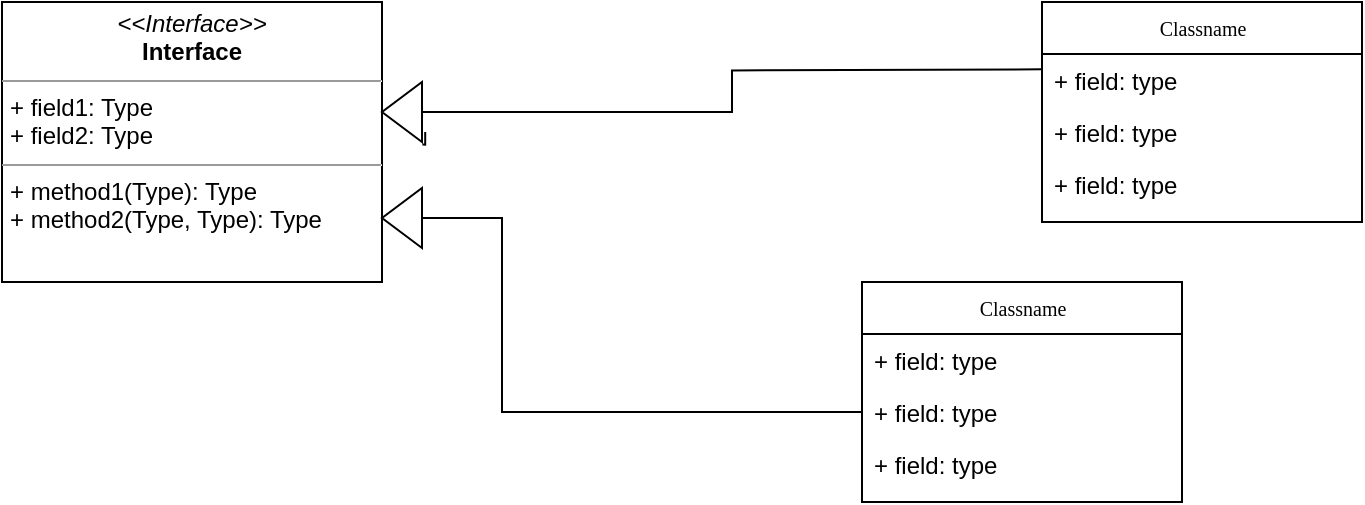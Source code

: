 <mxfile version="14.5.10" type="github">
  <diagram name="Page-1" id="c4acf3e9-155e-7222-9cf6-157b1a14988f">
    <mxGraphModel dx="1185" dy="588" grid="1" gridSize="10" guides="1" tooltips="1" connect="1" arrows="1" fold="1" page="1" pageScale="1" pageWidth="850" pageHeight="1100" background="#ffffff" math="0" shadow="0">
      <root>
        <mxCell id="0" />
        <mxCell id="1" parent="0" />
        <mxCell id="17acba5748e5396b-20" value="Classname" style="swimlane;html=1;fontStyle=0;childLayout=stackLayout;horizontal=1;startSize=26;fillColor=none;horizontalStack=0;resizeParent=1;resizeLast=0;collapsible=1;marginBottom=0;swimlaneFillColor=#ffffff;rounded=0;shadow=0;comic=0;labelBackgroundColor=none;strokeWidth=1;fontFamily=Verdana;fontSize=10;align=center;" parent="1" vertex="1">
          <mxGeometry x="490" y="227" width="160" height="110" as="geometry" />
        </mxCell>
        <mxCell id="17acba5748e5396b-21" value="+ field: type" style="text;html=1;strokeColor=none;fillColor=none;align=left;verticalAlign=top;spacingLeft=4;spacingRight=4;whiteSpace=wrap;overflow=hidden;rotatable=0;points=[[0,0.5],[1,0.5]];portConstraint=eastwest;" parent="17acba5748e5396b-20" vertex="1">
          <mxGeometry y="26" width="160" height="26" as="geometry" />
        </mxCell>
        <mxCell id="17acba5748e5396b-24" value="+ field: type" style="text;html=1;strokeColor=none;fillColor=none;align=left;verticalAlign=top;spacingLeft=4;spacingRight=4;whiteSpace=wrap;overflow=hidden;rotatable=0;points=[[0,0.5],[1,0.5]];portConstraint=eastwest;" parent="17acba5748e5396b-20" vertex="1">
          <mxGeometry y="52" width="160" height="26" as="geometry" />
        </mxCell>
        <mxCell id="17acba5748e5396b-26" value="+ field: type" style="text;html=1;strokeColor=none;fillColor=none;align=left;verticalAlign=top;spacingLeft=4;spacingRight=4;whiteSpace=wrap;overflow=hidden;rotatable=0;points=[[0,0.5],[1,0.5]];portConstraint=eastwest;" parent="17acba5748e5396b-20" vertex="1">
          <mxGeometry y="78" width="160" height="26" as="geometry" />
        </mxCell>
        <mxCell id="17acba5748e5396b-30" value="Classname" style="swimlane;html=1;fontStyle=0;childLayout=stackLayout;horizontal=1;startSize=26;fillColor=none;horizontalStack=0;resizeParent=1;resizeLast=0;collapsible=1;marginBottom=0;swimlaneFillColor=#ffffff;rounded=0;shadow=0;comic=0;labelBackgroundColor=none;strokeWidth=1;fontFamily=Verdana;fontSize=10;align=center;" parent="1" vertex="1">
          <mxGeometry x="580" y="87" width="160" height="110" as="geometry" />
        </mxCell>
        <mxCell id="17acba5748e5396b-31" value="+ field: type" style="text;html=1;strokeColor=none;fillColor=none;align=left;verticalAlign=top;spacingLeft=4;spacingRight=4;whiteSpace=wrap;overflow=hidden;rotatable=0;points=[[0,0.5],[1,0.5]];portConstraint=eastwest;" parent="17acba5748e5396b-30" vertex="1">
          <mxGeometry y="26" width="160" height="26" as="geometry" />
        </mxCell>
        <mxCell id="17acba5748e5396b-32" value="+ field: type" style="text;html=1;fillColor=none;align=left;verticalAlign=top;spacingLeft=4;spacingRight=4;whiteSpace=wrap;overflow=hidden;rotatable=0;points=[[0,0.5],[1,0.5]];portConstraint=eastwest;" parent="17acba5748e5396b-30" vertex="1">
          <mxGeometry y="52" width="160" height="26" as="geometry" />
        </mxCell>
        <mxCell id="17acba5748e5396b-33" value="+ field: type" style="text;html=1;strokeColor=none;fillColor=none;align=left;verticalAlign=top;spacingLeft=4;spacingRight=4;whiteSpace=wrap;overflow=hidden;rotatable=0;points=[[0,0.5],[1,0.5]];portConstraint=eastwest;" parent="17acba5748e5396b-30" vertex="1">
          <mxGeometry y="78" width="160" height="32" as="geometry" />
        </mxCell>
        <mxCell id="5d2195bd80daf111-18" value="&lt;p style=&quot;margin:0px;margin-top:4px;text-align:center;&quot;&gt;&lt;i&gt;&amp;lt;&amp;lt;Interface&amp;gt;&amp;gt;&lt;/i&gt;&lt;br/&gt;&lt;b&gt;Interface&lt;/b&gt;&lt;/p&gt;&lt;hr size=&quot;1&quot;/&gt;&lt;p style=&quot;margin:0px;margin-left:4px;&quot;&gt;+ field1: Type&lt;br/&gt;+ field2: Type&lt;/p&gt;&lt;hr size=&quot;1&quot;/&gt;&lt;p style=&quot;margin:0px;margin-left:4px;&quot;&gt;+ method1(Type): Type&lt;br/&gt;+ method2(Type, Type): Type&lt;/p&gt;" style="verticalAlign=top;align=left;overflow=fill;fontSize=12;fontFamily=Helvetica;html=1;rounded=0;shadow=0;comic=0;labelBackgroundColor=none;strokeWidth=1;" parent="1" vertex="1">
          <mxGeometry x="60" y="87" width="190" height="140" as="geometry" />
        </mxCell>
        <mxCell id="KUvgkxVsjFREQzQJRVcl-5" value="" style="triangle;whiteSpace=wrap;html=1;strokeColor=#000000;direction=west;" vertex="1" parent="1">
          <mxGeometry x="250" y="180" width="20" height="30" as="geometry" />
        </mxCell>
        <mxCell id="KUvgkxVsjFREQzQJRVcl-8" value="" style="edgeStyle=orthogonalEdgeStyle;rounded=0;html=1;exitX=0;exitY=0.5;labelBackgroundColor=none;startFill=0;endArrow=none;endFill=0;fontFamily=Verdana;fontSize=10;exitDx=0;exitDy=0;" edge="1" parent="1" source="17acba5748e5396b-24" target="KUvgkxVsjFREQzQJRVcl-5">
          <mxGeometry relative="1" as="geometry">
            <Array as="points">
              <mxPoint x="310" y="292" />
              <mxPoint x="310" y="195" />
            </Array>
            <mxPoint x="250" y="192" as="sourcePoint" />
            <mxPoint x="580" y="142" as="targetPoint" />
          </mxGeometry>
        </mxCell>
        <mxCell id="KUvgkxVsjFREQzQJRVcl-9" value="" style="edgeStyle=orthogonalEdgeStyle;rounded=0;html=1;exitX=-0.01;exitY=-0.042;labelBackgroundColor=none;startFill=0;endArrow=none;endFill=0;fontFamily=Verdana;fontSize=10;exitDx=0;exitDy=0;exitPerimeter=0;startArrow=none;" edge="1" parent="1" source="KUvgkxVsjFREQzQJRVcl-10">
          <mxGeometry relative="1" as="geometry">
            <Array as="points" />
            <mxPoint x="580.0" y="120.656" as="sourcePoint" />
            <mxPoint x="271.6" y="152" as="targetPoint" />
          </mxGeometry>
        </mxCell>
        <mxCell id="KUvgkxVsjFREQzQJRVcl-10" value="" style="triangle;whiteSpace=wrap;html=1;strokeColor=#000000;direction=west;" vertex="1" parent="1">
          <mxGeometry x="250" y="127" width="20" height="30" as="geometry" />
        </mxCell>
        <mxCell id="KUvgkxVsjFREQzQJRVcl-11" value="" style="edgeStyle=orthogonalEdgeStyle;rounded=0;html=1;exitX=-0.01;exitY=-0.042;labelBackgroundColor=none;startFill=0;endArrow=none;endFill=0;fontFamily=Verdana;fontSize=10;exitDx=0;exitDy=0;exitPerimeter=0;entryX=0;entryY=0.5;entryDx=0;entryDy=0;" edge="1" parent="1" target="KUvgkxVsjFREQzQJRVcl-10">
          <mxGeometry relative="1" as="geometry">
            <Array as="points" />
            <mxPoint x="580" y="120.656" as="sourcePoint" />
            <mxPoint x="330" y="142" as="targetPoint" />
          </mxGeometry>
        </mxCell>
      </root>
    </mxGraphModel>
  </diagram>
</mxfile>
